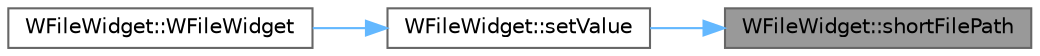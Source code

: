 digraph "WFileWidget::shortFilePath"
{
 // LATEX_PDF_SIZE
  bgcolor="transparent";
  edge [fontname=Helvetica,fontsize=10,labelfontname=Helvetica,labelfontsize=10];
  node [fontname=Helvetica,fontsize=10,shape=box,height=0.2,width=0.4];
  rankdir="RL";
  Node1 [id="Node000001",label="WFileWidget::shortFilePath",height=0.2,width=0.4,color="gray40", fillcolor="grey60", style="filled", fontcolor="black",tooltip=" "];
  Node1 -> Node2 [id="edge1_Node000001_Node000002",dir="back",color="steelblue1",style="solid",tooltip=" "];
  Node2 [id="Node000002",label="WFileWidget::setValue",height=0.2,width=0.4,color="grey40", fillcolor="white", style="filled",URL="$class_w_file_widget.html#a0ea3e48192b38af70d67f2b069c1fe3b",tooltip=" "];
  Node2 -> Node3 [id="edge2_Node000002_Node000003",dir="back",color="steelblue1",style="solid",tooltip=" "];
  Node3 [id="Node000003",label="WFileWidget::WFileWidget",height=0.2,width=0.4,color="grey40", fillcolor="white", style="filled",URL="$class_w_file_widget.html#a35cb857d34b7615a0c98bb58a82e60fd",tooltip=" "];
}
